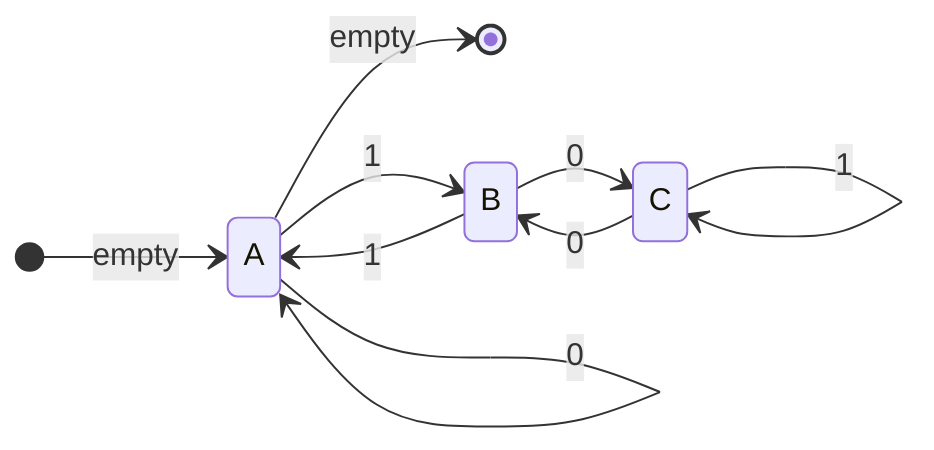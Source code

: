 stateDiagram-v2
    direction LR
    [*] --> A: empty
    A --> [*]: empty
    A --> A: 0
    A --> B: 1
    B --> A: 1
    B --> C: 0
    C --> B: 0
    C --> C: 1